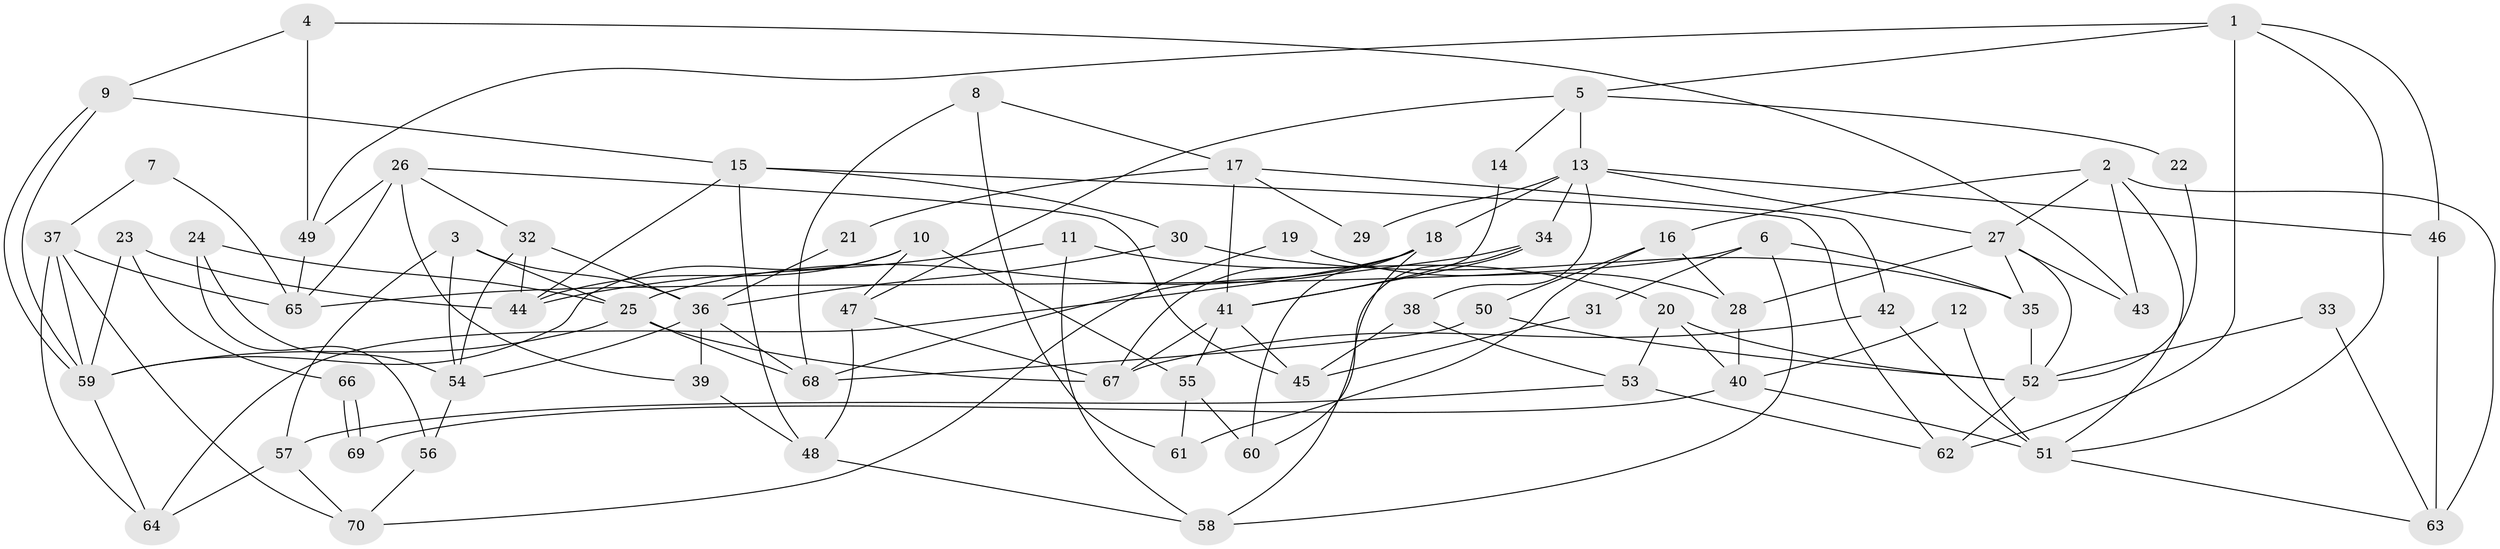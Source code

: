 // Generated by graph-tools (version 1.1) at 2025/50/03/09/25 03:50:08]
// undirected, 70 vertices, 140 edges
graph export_dot {
graph [start="1"]
  node [color=gray90,style=filled];
  1;
  2;
  3;
  4;
  5;
  6;
  7;
  8;
  9;
  10;
  11;
  12;
  13;
  14;
  15;
  16;
  17;
  18;
  19;
  20;
  21;
  22;
  23;
  24;
  25;
  26;
  27;
  28;
  29;
  30;
  31;
  32;
  33;
  34;
  35;
  36;
  37;
  38;
  39;
  40;
  41;
  42;
  43;
  44;
  45;
  46;
  47;
  48;
  49;
  50;
  51;
  52;
  53;
  54;
  55;
  56;
  57;
  58;
  59;
  60;
  61;
  62;
  63;
  64;
  65;
  66;
  67;
  68;
  69;
  70;
  1 -- 62;
  1 -- 51;
  1 -- 5;
  1 -- 46;
  1 -- 49;
  2 -- 27;
  2 -- 43;
  2 -- 16;
  2 -- 51;
  2 -- 63;
  3 -- 57;
  3 -- 25;
  3 -- 36;
  3 -- 54;
  4 -- 9;
  4 -- 49;
  4 -- 43;
  5 -- 13;
  5 -- 14;
  5 -- 22;
  5 -- 47;
  6 -- 65;
  6 -- 35;
  6 -- 31;
  6 -- 58;
  7 -- 65;
  7 -- 37;
  8 -- 68;
  8 -- 17;
  8 -- 61;
  9 -- 15;
  9 -- 59;
  9 -- 59;
  10 -- 47;
  10 -- 55;
  10 -- 44;
  10 -- 59;
  11 -- 58;
  11 -- 44;
  11 -- 20;
  12 -- 40;
  12 -- 51;
  13 -- 18;
  13 -- 34;
  13 -- 27;
  13 -- 29;
  13 -- 38;
  13 -- 46;
  14 -- 41;
  15 -- 48;
  15 -- 30;
  15 -- 44;
  15 -- 62;
  16 -- 50;
  16 -- 28;
  16 -- 61;
  17 -- 42;
  17 -- 41;
  17 -- 21;
  17 -- 29;
  18 -- 58;
  18 -- 68;
  18 -- 25;
  18 -- 60;
  18 -- 67;
  19 -- 70;
  19 -- 28;
  20 -- 40;
  20 -- 52;
  20 -- 53;
  21 -- 36;
  22 -- 52;
  23 -- 44;
  23 -- 59;
  23 -- 66;
  24 -- 54;
  24 -- 25;
  24 -- 56;
  25 -- 59;
  25 -- 67;
  25 -- 68;
  26 -- 65;
  26 -- 32;
  26 -- 39;
  26 -- 45;
  26 -- 49;
  27 -- 52;
  27 -- 28;
  27 -- 35;
  27 -- 43;
  28 -- 40;
  30 -- 36;
  30 -- 35;
  31 -- 45;
  32 -- 54;
  32 -- 44;
  32 -- 36;
  33 -- 52;
  33 -- 63;
  34 -- 64;
  34 -- 60;
  34 -- 41;
  35 -- 52;
  36 -- 39;
  36 -- 54;
  36 -- 68;
  37 -- 59;
  37 -- 70;
  37 -- 64;
  37 -- 65;
  38 -- 45;
  38 -- 53;
  39 -- 48;
  40 -- 51;
  40 -- 69;
  41 -- 67;
  41 -- 45;
  41 -- 55;
  42 -- 51;
  42 -- 67;
  46 -- 63;
  47 -- 67;
  47 -- 48;
  48 -- 58;
  49 -- 65;
  50 -- 68;
  50 -- 52;
  51 -- 63;
  52 -- 62;
  53 -- 57;
  53 -- 62;
  54 -- 56;
  55 -- 61;
  55 -- 60;
  56 -- 70;
  57 -- 64;
  57 -- 70;
  59 -- 64;
  66 -- 69;
  66 -- 69;
}
